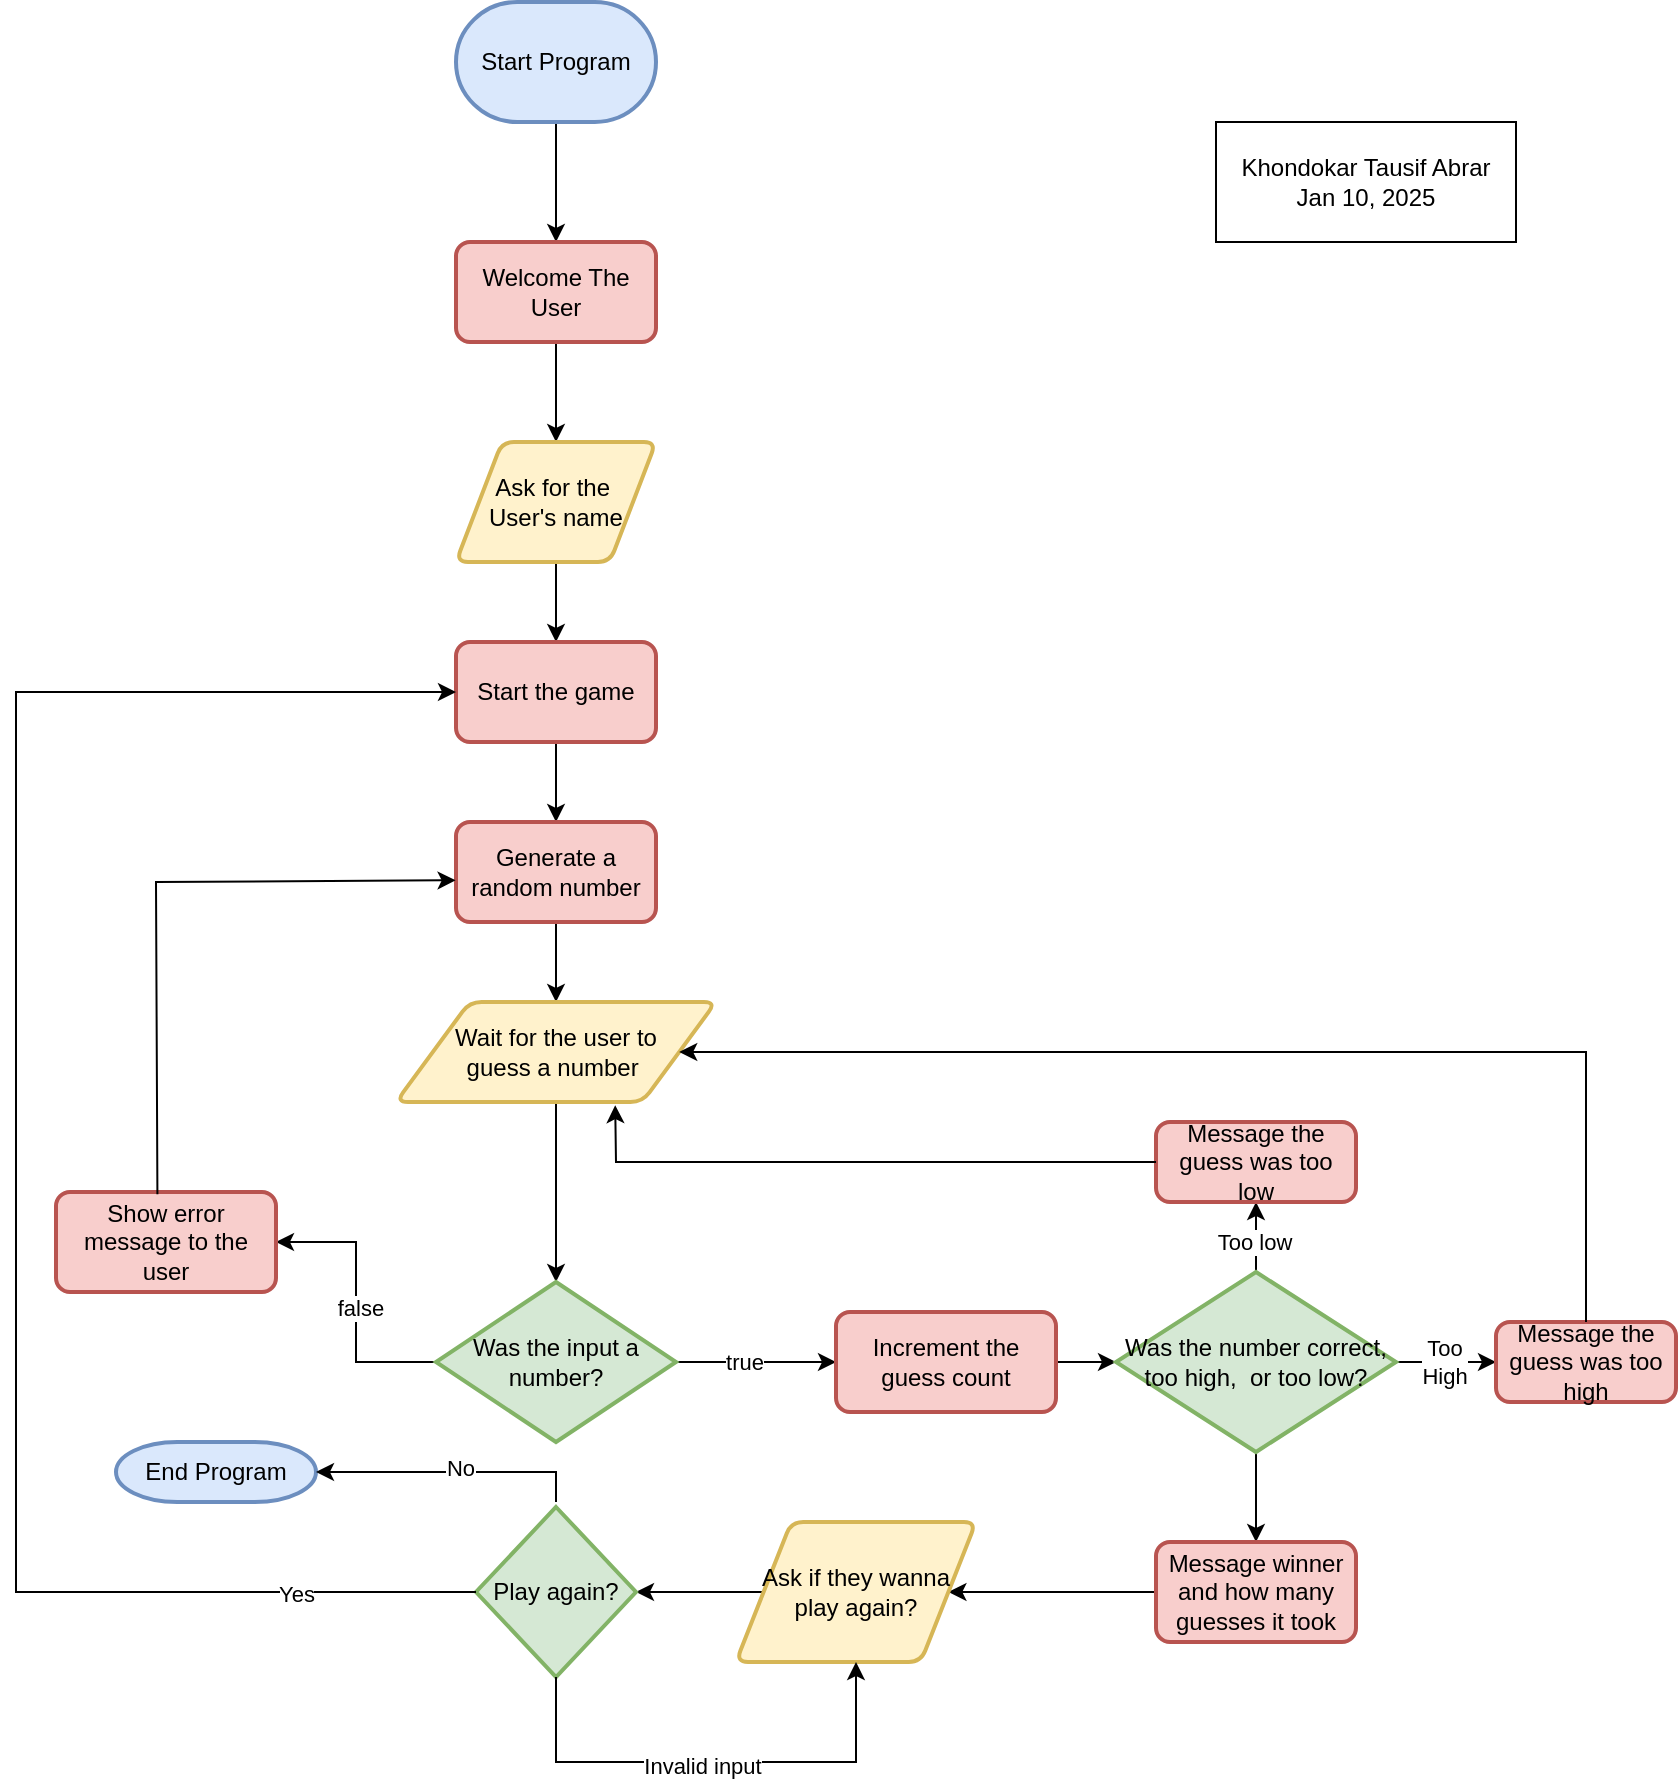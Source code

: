 <mxfile version="26.0.5" pages="2">
  <diagram name="Page-1" id="GLW8c_1t5__nLKYOCE-P">
    <mxGraphModel dx="1969" dy="2062" grid="1" gridSize="10" guides="1" tooltips="1" connect="1" arrows="1" fold="1" page="1" pageScale="1" pageWidth="850" pageHeight="1100" math="0" shadow="0">
      <root>
        <mxCell id="0" />
        <mxCell id="1" parent="0" />
        <mxCell id="VSiDqnvcc4yCZC9cXvVB-6" value="" style="edgeStyle=orthogonalEdgeStyle;rounded=0;orthogonalLoop=1;jettySize=auto;html=1;" edge="1" parent="1" source="VSiDqnvcc4yCZC9cXvVB-3" target="VSiDqnvcc4yCZC9cXvVB-5">
          <mxGeometry relative="1" as="geometry" />
        </mxCell>
        <mxCell id="VSiDqnvcc4yCZC9cXvVB-3" value="Start Program" style="strokeWidth=2;html=1;shape=mxgraph.flowchart.terminator;whiteSpace=wrap;fillColor=#dae8fc;strokeColor=#6c8ebf;" vertex="1" parent="1">
          <mxGeometry x="230" width="100" height="60" as="geometry" />
        </mxCell>
        <mxCell id="VSiDqnvcc4yCZC9cXvVB-4" value="End Program" style="strokeWidth=2;html=1;shape=mxgraph.flowchart.terminator;whiteSpace=wrap;fillColor=#dae8fc;strokeColor=#6c8ebf;" vertex="1" parent="1">
          <mxGeometry x="60" y="720" width="100" height="30" as="geometry" />
        </mxCell>
        <mxCell id="VSiDqnvcc4yCZC9cXvVB-8" style="edgeStyle=orthogonalEdgeStyle;rounded=0;orthogonalLoop=1;jettySize=auto;html=1;entryX=0.5;entryY=0;entryDx=0;entryDy=0;" edge="1" parent="1" source="VSiDqnvcc4yCZC9cXvVB-5" target="VSiDqnvcc4yCZC9cXvVB-7">
          <mxGeometry relative="1" as="geometry" />
        </mxCell>
        <mxCell id="VSiDqnvcc4yCZC9cXvVB-5" value="Welcome The User" style="rounded=1;whiteSpace=wrap;html=1;absoluteArcSize=1;arcSize=14;strokeWidth=2;fillColor=#f8cecc;strokeColor=#b85450;" vertex="1" parent="1">
          <mxGeometry x="230" y="120" width="100" height="50" as="geometry" />
        </mxCell>
        <mxCell id="VSiDqnvcc4yCZC9cXvVB-10" value="" style="edgeStyle=orthogonalEdgeStyle;rounded=0;orthogonalLoop=1;jettySize=auto;html=1;" edge="1" parent="1" source="VSiDqnvcc4yCZC9cXvVB-7" target="VSiDqnvcc4yCZC9cXvVB-9">
          <mxGeometry relative="1" as="geometry" />
        </mxCell>
        <mxCell id="VSiDqnvcc4yCZC9cXvVB-7" value="Ask for the&amp;nbsp;&lt;div&gt;User&#39;s name&lt;/div&gt;" style="shape=parallelogram;html=1;strokeWidth=2;perimeter=parallelogramPerimeter;whiteSpace=wrap;rounded=1;arcSize=12;size=0.23;fillColor=#fff2cc;strokeColor=#d6b656;" vertex="1" parent="1">
          <mxGeometry x="230" y="220" width="100" height="60" as="geometry" />
        </mxCell>
        <mxCell id="VSiDqnvcc4yCZC9cXvVB-15" value="" style="edgeStyle=orthogonalEdgeStyle;rounded=0;orthogonalLoop=1;jettySize=auto;html=1;" edge="1" parent="1" source="VSiDqnvcc4yCZC9cXvVB-9" target="VSiDqnvcc4yCZC9cXvVB-14">
          <mxGeometry relative="1" as="geometry" />
        </mxCell>
        <mxCell id="VSiDqnvcc4yCZC9cXvVB-9" value="Start the game" style="rounded=1;whiteSpace=wrap;html=1;absoluteArcSize=1;arcSize=14;strokeWidth=2;fillColor=#f8cecc;strokeColor=#b85450;" vertex="1" parent="1">
          <mxGeometry x="230" y="320" width="100" height="50" as="geometry" />
        </mxCell>
        <mxCell id="VSiDqnvcc4yCZC9cXvVB-17" value="" style="edgeStyle=orthogonalEdgeStyle;rounded=0;orthogonalLoop=1;jettySize=auto;html=1;" edge="1" parent="1" source="VSiDqnvcc4yCZC9cXvVB-14" target="VSiDqnvcc4yCZC9cXvVB-16">
          <mxGeometry relative="1" as="geometry" />
        </mxCell>
        <mxCell id="VSiDqnvcc4yCZC9cXvVB-14" value="Generate a&lt;div&gt;random number&lt;/div&gt;" style="rounded=1;whiteSpace=wrap;html=1;absoluteArcSize=1;arcSize=14;strokeWidth=2;fillColor=#f8cecc;strokeColor=#b85450;" vertex="1" parent="1">
          <mxGeometry x="230" y="410" width="100" height="50" as="geometry" />
        </mxCell>
        <mxCell id="VSiDqnvcc4yCZC9cXvVB-20" value="" style="edgeStyle=orthogonalEdgeStyle;rounded=0;orthogonalLoop=1;jettySize=auto;html=1;" edge="1" parent="1" source="VSiDqnvcc4yCZC9cXvVB-16" target="VSiDqnvcc4yCZC9cXvVB-19">
          <mxGeometry relative="1" as="geometry" />
        </mxCell>
        <mxCell id="VSiDqnvcc4yCZC9cXvVB-16" value="Wait for the user to&lt;div&gt;guess a number&amp;nbsp;&lt;/div&gt;" style="shape=parallelogram;html=1;strokeWidth=2;perimeter=parallelogramPerimeter;whiteSpace=wrap;rounded=1;arcSize=12;size=0.23;fillColor=#fff2cc;strokeColor=#d6b656;" vertex="1" parent="1">
          <mxGeometry x="200" y="500" width="160" height="50" as="geometry" />
        </mxCell>
        <mxCell id="VSiDqnvcc4yCZC9cXvVB-22" value="" style="edgeStyle=orthogonalEdgeStyle;rounded=0;orthogonalLoop=1;jettySize=auto;html=1;" edge="1" parent="1" source="VSiDqnvcc4yCZC9cXvVB-19" target="VSiDqnvcc4yCZC9cXvVB-21">
          <mxGeometry relative="1" as="geometry" />
        </mxCell>
        <mxCell id="VSiDqnvcc4yCZC9cXvVB-24" value="false" style="edgeLabel;html=1;align=center;verticalAlign=middle;resizable=0;points=[];" vertex="1" connectable="0" parent="VSiDqnvcc4yCZC9cXvVB-22">
          <mxGeometry x="-0.006" y="-2" relative="1" as="geometry">
            <mxPoint y="2" as="offset" />
          </mxGeometry>
        </mxCell>
        <mxCell id="VSiDqnvcc4yCZC9cXvVB-26" value="" style="edgeStyle=orthogonalEdgeStyle;rounded=0;orthogonalLoop=1;jettySize=auto;html=1;" edge="1" parent="1" source="VSiDqnvcc4yCZC9cXvVB-19" target="VSiDqnvcc4yCZC9cXvVB-25">
          <mxGeometry relative="1" as="geometry" />
        </mxCell>
        <mxCell id="VSiDqnvcc4yCZC9cXvVB-27" value="true" style="edgeLabel;html=1;align=center;verticalAlign=middle;resizable=0;points=[];" vertex="1" connectable="0" parent="VSiDqnvcc4yCZC9cXvVB-26">
          <mxGeometry x="-0.161" relative="1" as="geometry">
            <mxPoint as="offset" />
          </mxGeometry>
        </mxCell>
        <mxCell id="VSiDqnvcc4yCZC9cXvVB-19" value="Was the input a number?" style="strokeWidth=2;html=1;shape=mxgraph.flowchart.decision;whiteSpace=wrap;fillColor=#d5e8d4;strokeColor=#82b366;" vertex="1" parent="1">
          <mxGeometry x="220" y="640" width="120" height="80" as="geometry" />
        </mxCell>
        <mxCell id="VSiDqnvcc4yCZC9cXvVB-21" value="Show error message to the user" style="rounded=1;whiteSpace=wrap;html=1;absoluteArcSize=1;arcSize=14;strokeWidth=2;fillColor=#f8cecc;strokeColor=#b85450;" vertex="1" parent="1">
          <mxGeometry x="30" y="595" width="110" height="50" as="geometry" />
        </mxCell>
        <mxCell id="VSiDqnvcc4yCZC9cXvVB-30" value="" style="edgeStyle=orthogonalEdgeStyle;rounded=0;orthogonalLoop=1;jettySize=auto;html=1;" edge="1" parent="1" source="VSiDqnvcc4yCZC9cXvVB-25" target="VSiDqnvcc4yCZC9cXvVB-29">
          <mxGeometry relative="1" as="geometry" />
        </mxCell>
        <mxCell id="VSiDqnvcc4yCZC9cXvVB-25" value="Increment the guess count" style="rounded=1;whiteSpace=wrap;html=1;absoluteArcSize=1;arcSize=14;strokeWidth=2;fillColor=#f8cecc;strokeColor=#b85450;" vertex="1" parent="1">
          <mxGeometry x="420" y="655" width="110" height="50" as="geometry" />
        </mxCell>
        <mxCell id="VSiDqnvcc4yCZC9cXvVB-33" value="" style="edgeStyle=orthogonalEdgeStyle;rounded=0;orthogonalLoop=1;jettySize=auto;html=1;" edge="1" parent="1" source="VSiDqnvcc4yCZC9cXvVB-29" target="VSiDqnvcc4yCZC9cXvVB-31">
          <mxGeometry relative="1" as="geometry" />
        </mxCell>
        <mxCell id="VSiDqnvcc4yCZC9cXvVB-34" value="Too low" style="edgeLabel;html=1;align=center;verticalAlign=middle;resizable=0;points=[];" vertex="1" connectable="0" parent="VSiDqnvcc4yCZC9cXvVB-33">
          <mxGeometry x="-0.323" y="1" relative="1" as="geometry">
            <mxPoint as="offset" />
          </mxGeometry>
        </mxCell>
        <mxCell id="VSiDqnvcc4yCZC9cXvVB-37" value="" style="edgeStyle=orthogonalEdgeStyle;rounded=0;orthogonalLoop=1;jettySize=auto;html=1;" edge="1" parent="1" source="VSiDqnvcc4yCZC9cXvVB-29" target="VSiDqnvcc4yCZC9cXvVB-36">
          <mxGeometry relative="1" as="geometry" />
        </mxCell>
        <mxCell id="VSiDqnvcc4yCZC9cXvVB-38" value="Too&lt;div&gt;High&lt;/div&gt;" style="edgeLabel;html=1;align=center;verticalAlign=middle;resizable=0;points=[];" vertex="1" connectable="0" parent="VSiDqnvcc4yCZC9cXvVB-37">
          <mxGeometry x="-0.05" relative="1" as="geometry">
            <mxPoint as="offset" />
          </mxGeometry>
        </mxCell>
        <mxCell id="VSiDqnvcc4yCZC9cXvVB-41" value="" style="edgeStyle=orthogonalEdgeStyle;rounded=0;orthogonalLoop=1;jettySize=auto;html=1;" edge="1" parent="1" source="VSiDqnvcc4yCZC9cXvVB-29" target="VSiDqnvcc4yCZC9cXvVB-40">
          <mxGeometry relative="1" as="geometry" />
        </mxCell>
        <mxCell id="VSiDqnvcc4yCZC9cXvVB-29" value="Was the number correct, too high,&amp;nbsp; or too low?" style="strokeWidth=2;html=1;shape=mxgraph.flowchart.decision;whiteSpace=wrap;fillColor=#d5e8d4;strokeColor=#82b366;" vertex="1" parent="1">
          <mxGeometry x="560" y="635" width="140" height="90" as="geometry" />
        </mxCell>
        <mxCell id="VSiDqnvcc4yCZC9cXvVB-31" value="Message the guess was too low" style="rounded=1;whiteSpace=wrap;html=1;absoluteArcSize=1;arcSize=14;strokeWidth=2;fillColor=#f8cecc;strokeColor=#b85450;" vertex="1" parent="1">
          <mxGeometry x="580" y="560" width="100" height="40" as="geometry" />
        </mxCell>
        <mxCell id="VSiDqnvcc4yCZC9cXvVB-32" value="" style="endArrow=classic;html=1;rounded=0;exitX=0.461;exitY=0.022;exitDx=0;exitDy=0;exitPerimeter=0;entryX=-0.002;entryY=0.583;entryDx=0;entryDy=0;entryPerimeter=0;" edge="1" parent="1" source="VSiDqnvcc4yCZC9cXvVB-21" target="VSiDqnvcc4yCZC9cXvVB-14">
          <mxGeometry width="50" height="50" relative="1" as="geometry">
            <mxPoint x="90" y="550" as="sourcePoint" />
            <mxPoint x="140" y="500" as="targetPoint" />
            <Array as="points">
              <mxPoint x="80" y="440" />
            </Array>
          </mxGeometry>
        </mxCell>
        <mxCell id="VSiDqnvcc4yCZC9cXvVB-35" value="" style="endArrow=classic;html=1;rounded=0;exitX=0;exitY=0.5;exitDx=0;exitDy=0;entryX=0.685;entryY=1.032;entryDx=0;entryDy=0;entryPerimeter=0;" edge="1" parent="1" source="VSiDqnvcc4yCZC9cXvVB-31" target="VSiDqnvcc4yCZC9cXvVB-16">
          <mxGeometry width="50" height="50" relative="1" as="geometry">
            <mxPoint x="360" y="560" as="sourcePoint" />
            <mxPoint x="410" y="510" as="targetPoint" />
            <Array as="points">
              <mxPoint x="310" y="580" />
            </Array>
          </mxGeometry>
        </mxCell>
        <mxCell id="VSiDqnvcc4yCZC9cXvVB-36" value="Message the guess was too high" style="rounded=1;whiteSpace=wrap;html=1;absoluteArcSize=1;arcSize=14;strokeWidth=2;fillColor=#f8cecc;strokeColor=#b85450;" vertex="1" parent="1">
          <mxGeometry x="750" y="660" width="90" height="40" as="geometry" />
        </mxCell>
        <mxCell id="VSiDqnvcc4yCZC9cXvVB-39" value="" style="endArrow=classic;html=1;rounded=0;exitX=0.5;exitY=0;exitDx=0;exitDy=0;entryX=1;entryY=0.5;entryDx=0;entryDy=0;" edge="1" parent="1" source="VSiDqnvcc4yCZC9cXvVB-36" target="VSiDqnvcc4yCZC9cXvVB-16">
          <mxGeometry width="50" height="50" relative="1" as="geometry">
            <mxPoint x="710" y="620" as="sourcePoint" />
            <mxPoint x="760" y="570" as="targetPoint" />
            <Array as="points">
              <mxPoint x="795" y="525" />
            </Array>
          </mxGeometry>
        </mxCell>
        <mxCell id="VSiDqnvcc4yCZC9cXvVB-43" value="" style="edgeStyle=orthogonalEdgeStyle;rounded=0;orthogonalLoop=1;jettySize=auto;html=1;" edge="1" parent="1" source="VSiDqnvcc4yCZC9cXvVB-40" target="VSiDqnvcc4yCZC9cXvVB-42">
          <mxGeometry relative="1" as="geometry" />
        </mxCell>
        <mxCell id="VSiDqnvcc4yCZC9cXvVB-40" value="Message winner and how many guesses it took" style="rounded=1;whiteSpace=wrap;html=1;absoluteArcSize=1;arcSize=14;strokeWidth=2;fillColor=#f8cecc;strokeColor=#b85450;" vertex="1" parent="1">
          <mxGeometry x="580" y="770" width="100" height="50" as="geometry" />
        </mxCell>
        <mxCell id="VSiDqnvcc4yCZC9cXvVB-47" value="" style="edgeStyle=orthogonalEdgeStyle;rounded=0;orthogonalLoop=1;jettySize=auto;html=1;" edge="1" parent="1" source="VSiDqnvcc4yCZC9cXvVB-42" target="VSiDqnvcc4yCZC9cXvVB-44">
          <mxGeometry relative="1" as="geometry" />
        </mxCell>
        <mxCell id="VSiDqnvcc4yCZC9cXvVB-42" value="Ask if they wanna play again?" style="shape=parallelogram;html=1;strokeWidth=2;perimeter=parallelogramPerimeter;whiteSpace=wrap;rounded=1;arcSize=12;size=0.23;fillColor=#fff2cc;strokeColor=#d6b656;" vertex="1" parent="1">
          <mxGeometry x="370" y="760" width="120" height="70" as="geometry" />
        </mxCell>
        <mxCell id="VSiDqnvcc4yCZC9cXvVB-44" value="Play again?" style="strokeWidth=2;html=1;shape=mxgraph.flowchart.decision;whiteSpace=wrap;fillColor=#d5e8d4;strokeColor=#82b366;" vertex="1" parent="1">
          <mxGeometry x="240" y="752.5" width="80" height="85" as="geometry" />
        </mxCell>
        <mxCell id="VSiDqnvcc4yCZC9cXvVB-49" value="" style="endArrow=classic;html=1;rounded=0;entryX=0;entryY=0.5;entryDx=0;entryDy=0;exitX=0;exitY=0.5;exitDx=0;exitDy=0;exitPerimeter=0;" edge="1" parent="1" source="VSiDqnvcc4yCZC9cXvVB-44" target="VSiDqnvcc4yCZC9cXvVB-9">
          <mxGeometry width="50" height="50" relative="1" as="geometry">
            <mxPoint x="280" y="840" as="sourcePoint" />
            <mxPoint x="420" y="570" as="targetPoint" />
            <Array as="points">
              <mxPoint x="10" y="795" />
              <mxPoint x="10" y="345" />
            </Array>
          </mxGeometry>
        </mxCell>
        <mxCell id="VSiDqnvcc4yCZC9cXvVB-51" value="Yes" style="edgeLabel;html=1;align=center;verticalAlign=middle;resizable=0;points=[];" vertex="1" connectable="0" parent="VSiDqnvcc4yCZC9cXvVB-49">
          <mxGeometry x="-0.8" y="1" relative="1" as="geometry">
            <mxPoint as="offset" />
          </mxGeometry>
        </mxCell>
        <mxCell id="VSiDqnvcc4yCZC9cXvVB-50" value="" style="endArrow=classic;html=1;rounded=0;exitX=0.5;exitY=1;exitDx=0;exitDy=0;exitPerimeter=0;entryX=0.5;entryY=1;entryDx=0;entryDy=0;" edge="1" parent="1" source="VSiDqnvcc4yCZC9cXvVB-44" target="VSiDqnvcc4yCZC9cXvVB-42">
          <mxGeometry width="50" height="50" relative="1" as="geometry">
            <mxPoint x="320" y="710" as="sourcePoint" />
            <mxPoint x="370" y="660" as="targetPoint" />
            <Array as="points">
              <mxPoint x="280" y="880" />
              <mxPoint x="430" y="880" />
            </Array>
          </mxGeometry>
        </mxCell>
        <mxCell id="VSiDqnvcc4yCZC9cXvVB-52" value="Invalid input" style="edgeLabel;html=1;align=center;verticalAlign=middle;resizable=0;points=[];" vertex="1" connectable="0" parent="VSiDqnvcc4yCZC9cXvVB-50">
          <mxGeometry x="-0.047" y="-2" relative="1" as="geometry">
            <mxPoint as="offset" />
          </mxGeometry>
        </mxCell>
        <mxCell id="VSiDqnvcc4yCZC9cXvVB-53" value="" style="endArrow=classic;html=1;rounded=0;entryX=1;entryY=0.5;entryDx=0;entryDy=0;entryPerimeter=0;" edge="1" parent="1" target="VSiDqnvcc4yCZC9cXvVB-4">
          <mxGeometry width="50" height="50" relative="1" as="geometry">
            <mxPoint x="280" y="750" as="sourcePoint" />
            <mxPoint x="350" y="630" as="targetPoint" />
            <Array as="points">
              <mxPoint x="280" y="735" />
            </Array>
          </mxGeometry>
        </mxCell>
        <mxCell id="VSiDqnvcc4yCZC9cXvVB-55" value="No" style="edgeLabel;html=1;align=center;verticalAlign=middle;resizable=0;points=[];" vertex="1" connectable="0" parent="VSiDqnvcc4yCZC9cXvVB-53">
          <mxGeometry x="-0.059" y="-2" relative="1" as="geometry">
            <mxPoint as="offset" />
          </mxGeometry>
        </mxCell>
        <mxCell id="VSiDqnvcc4yCZC9cXvVB-54" value="Khondokar Tausif Abrar&lt;div&gt;Jan 10, 2025&lt;/div&gt;" style="rounded=0;whiteSpace=wrap;html=1;" vertex="1" parent="1">
          <mxGeometry x="610" y="60" width="150" height="60" as="geometry" />
        </mxCell>
      </root>
    </mxGraphModel>
  </diagram>
  <diagram id="Ria8-yFYI9uPYm6kZeYt" name="Page-2">
    <mxGraphModel dx="989" dy="564" grid="1" gridSize="10" guides="1" tooltips="1" connect="1" arrows="1" fold="1" page="1" pageScale="1" pageWidth="850" pageHeight="1100" math="0" shadow="0">
      <root>
        <mxCell id="0" />
        <mxCell id="1" parent="0" />
        <mxCell id="zsn1jiHarrCaxmRhMZCs-1" value="" style="edgeStyle=orthogonalEdgeStyle;rounded=0;orthogonalLoop=1;jettySize=auto;html=1;" edge="1" parent="1" source="APQxBKCz7OniqQJ-Yc50-1">
          <mxGeometry relative="1" as="geometry">
            <mxPoint x="280" y="90" as="targetPoint" />
          </mxGeometry>
        </mxCell>
        <mxCell id="APQxBKCz7OniqQJ-Yc50-1" value="Start" style="strokeWidth=2;html=1;shape=mxgraph.flowchart.start_1;whiteSpace=wrap;fillColor=#dae8fc;strokeColor=#6c8ebf;" vertex="1" parent="1">
          <mxGeometry x="230" y="10" width="100" height="40" as="geometry" />
        </mxCell>
        <mxCell id="APQxBKCz7OniqQJ-Yc50-4" value="" style="edgeStyle=orthogonalEdgeStyle;rounded=0;orthogonalLoop=1;jettySize=auto;html=1;" edge="1" parent="1" target="APQxBKCz7OniqQJ-Yc50-3">
          <mxGeometry relative="1" as="geometry">
            <mxPoint x="330" y="120" as="sourcePoint" />
          </mxGeometry>
        </mxCell>
        <mxCell id="APQxBKCz7OniqQJ-Yc50-5" value="No" style="edgeLabel;html=1;align=center;verticalAlign=middle;resizable=0;points=[];" vertex="1" connectable="0" parent="APQxBKCz7OniqQJ-Yc50-4">
          <mxGeometry x="-0.29" y="1" relative="1" as="geometry">
            <mxPoint x="9" y="1" as="offset" />
          </mxGeometry>
        </mxCell>
        <mxCell id="APQxBKCz7OniqQJ-Yc50-3" value="Go shopping for missing items" style="rounded=1;whiteSpace=wrap;html=1;absoluteArcSize=1;arcSize=14;strokeWidth=2;" vertex="1" parent="1">
          <mxGeometry x="390" y="90" width="100" height="60" as="geometry" />
        </mxCell>
        <mxCell id="l5PnomMENzgE7Xvc3_1W-1" style="edgeStyle=orthogonalEdgeStyle;rounded=0;orthogonalLoop=1;jettySize=auto;html=1;exitX=0.5;exitY=0;exitDx=0;exitDy=0;entryX=1;entryY=0.5;entryDx=0;entryDy=0;entryPerimeter=0;" edge="1" parent="1" source="APQxBKCz7OniqQJ-Yc50-3" target="APQxBKCz7OniqQJ-Yc50-1">
          <mxGeometry relative="1" as="geometry" />
        </mxCell>
        <mxCell id="m5gj1vtc1GyIMq31KxQP-2" value="" style="edgeStyle=orthogonalEdgeStyle;rounded=0;orthogonalLoop=1;jettySize=auto;html=1;" edge="1" parent="1" source="l5PnomMENzgE7Xvc3_1W-2" target="m5gj1vtc1GyIMq31KxQP-1">
          <mxGeometry relative="1" as="geometry" />
        </mxCell>
        <mxCell id="m5gj1vtc1GyIMq31KxQP-10" value="Yes" style="edgeLabel;html=1;align=center;verticalAlign=middle;resizable=0;points=[];" vertex="1" connectable="0" parent="m5gj1vtc1GyIMq31KxQP-2">
          <mxGeometry x="-0.704" relative="1" as="geometry">
            <mxPoint as="offset" />
          </mxGeometry>
        </mxCell>
        <mxCell id="l5PnomMENzgE7Xvc3_1W-2" value="Check if I have all ingredients" style="strokeWidth=2;html=1;shape=mxgraph.flowchart.decision;whiteSpace=wrap;fillColor=#d5e8d4;strokeColor=#82b366;" vertex="1" parent="1">
          <mxGeometry x="215" y="90" width="130" height="60" as="geometry" />
        </mxCell>
        <mxCell id="m5gj1vtc1GyIMq31KxQP-4" style="edgeStyle=orthogonalEdgeStyle;rounded=0;orthogonalLoop=1;jettySize=auto;html=1;exitX=0.25;exitY=1;exitDx=0;exitDy=0;" edge="1" parent="1" source="m5gj1vtc1GyIMq31KxQP-1" target="m5gj1vtc1GyIMq31KxQP-3">
          <mxGeometry relative="1" as="geometry" />
        </mxCell>
        <mxCell id="m5gj1vtc1GyIMq31KxQP-12" style="edgeStyle=orthogonalEdgeStyle;rounded=0;orthogonalLoop=1;jettySize=auto;html=1;exitX=0.75;exitY=1;exitDx=0;exitDy=0;entryX=0.5;entryY=0;entryDx=0;entryDy=0;" edge="1" parent="1" source="m5gj1vtc1GyIMq31KxQP-1" target="m5gj1vtc1GyIMq31KxQP-9">
          <mxGeometry relative="1" as="geometry" />
        </mxCell>
        <mxCell id="m5gj1vtc1GyIMq31KxQP-1" value="&lt;font style=&quot;font-size: 12px;&quot; face=&quot;Arial, Helvetica, sans-serif&quot;&gt;&lt;span style=&quot;background-color: rgb(255, 255, 255);&quot;&gt;Pre-heat oven to 175&amp;nbsp;degrees celcius.&lt;/span&gt;&lt;/font&gt;" style="rounded=1;whiteSpace=wrap;html=1;absoluteArcSize=1;arcSize=14;strokeWidth=2;" vertex="1" parent="1">
          <mxGeometry x="230" y="180" width="100" height="50" as="geometry" />
        </mxCell>
        <mxCell id="m5gj1vtc1GyIMq31KxQP-6" value="" style="edgeStyle=orthogonalEdgeStyle;rounded=0;orthogonalLoop=1;jettySize=auto;html=1;" edge="1" parent="1" source="m5gj1vtc1GyIMq31KxQP-3" target="m5gj1vtc1GyIMq31KxQP-5">
          <mxGeometry relative="1" as="geometry" />
        </mxCell>
        <mxCell id="m5gj1vtc1GyIMq31KxQP-3" value="Cream together butter, granulated sugar, brown sugar" style="rounded=1;whiteSpace=wrap;html=1;absoluteArcSize=1;arcSize=14;strokeWidth=2;" vertex="1" parent="1">
          <mxGeometry x="80" y="270" width="110" height="60" as="geometry" />
        </mxCell>
        <mxCell id="m5gj1vtc1GyIMq31KxQP-11" value="" style="edgeStyle=orthogonalEdgeStyle;rounded=0;orthogonalLoop=1;jettySize=auto;html=1;" edge="1" parent="1" source="m5gj1vtc1GyIMq31KxQP-5" target="m5gj1vtc1GyIMq31KxQP-7">
          <mxGeometry relative="1" as="geometry" />
        </mxCell>
        <mxCell id="m5gj1vtc1GyIMq31KxQP-5" value="Beat both eggs one after another." style="rounded=1;whiteSpace=wrap;html=1;absoluteArcSize=1;arcSize=14;strokeWidth=2;" vertex="1" parent="1">
          <mxGeometry x="80" y="360" width="110" height="40" as="geometry" />
        </mxCell>
        <mxCell id="m5gj1vtc1GyIMq31KxQP-14" value="" style="edgeStyle=orthogonalEdgeStyle;rounded=0;orthogonalLoop=1;jettySize=auto;html=1;" edge="1" parent="1" source="m5gj1vtc1GyIMq31KxQP-7" target="m5gj1vtc1GyIMq31KxQP-13">
          <mxGeometry relative="1" as="geometry" />
        </mxCell>
        <mxCell id="m5gj1vtc1GyIMq31KxQP-7" value="Stir in the vanilla extract." style="rounded=1;whiteSpace=wrap;html=1;absoluteArcSize=1;arcSize=14;strokeWidth=2;" vertex="1" parent="1">
          <mxGeometry x="80" y="420" width="110" height="50" as="geometry" />
        </mxCell>
        <mxCell id="m5gj1vtc1GyIMq31KxQP-15" style="edgeStyle=orthogonalEdgeStyle;rounded=0;orthogonalLoop=1;jettySize=auto;html=1;exitX=0.5;exitY=1;exitDx=0;exitDy=0;entryX=0.5;entryY=0;entryDx=0;entryDy=0;" edge="1" parent="1" source="m5gj1vtc1GyIMq31KxQP-9" target="m5gj1vtc1GyIMq31KxQP-13">
          <mxGeometry relative="1" as="geometry" />
        </mxCell>
        <mxCell id="m5gj1vtc1GyIMq31KxQP-9" value="Combine flour, baking soda, baking powder, and salt.&amp;nbsp;" style="rounded=1;whiteSpace=wrap;html=1;absoluteArcSize=1;arcSize=14;strokeWidth=2;" vertex="1" parent="1">
          <mxGeometry x="370" y="270" width="110" height="60" as="geometry" />
        </mxCell>
        <mxCell id="Glk3QuI6mSAzSOJim_G_-2" value="" style="edgeStyle=orthogonalEdgeStyle;rounded=0;orthogonalLoop=1;jettySize=auto;html=1;" edge="1" parent="1" source="m5gj1vtc1GyIMq31KxQP-13">
          <mxGeometry relative="1" as="geometry">
            <mxPoint x="440.0" y="445" as="targetPoint" />
          </mxGeometry>
        </mxCell>
        <mxCell id="Glk3QuI6mSAzSOJim_G_-14" value="" style="edgeStyle=orthogonalEdgeStyle;rounded=0;orthogonalLoop=1;jettySize=auto;html=1;" edge="1" parent="1" source="m5gj1vtc1GyIMq31KxQP-13" target="Glk3QuI6mSAzSOJim_G_-13">
          <mxGeometry relative="1" as="geometry" />
        </mxCell>
        <mxCell id="m5gj1vtc1GyIMq31KxQP-13" value="Gradually blend dry ingredients to the wet mixture." style="rounded=1;whiteSpace=wrap;html=1;" vertex="1" parent="1">
          <mxGeometry x="260" y="415" width="120" height="60" as="geometry" />
        </mxCell>
        <mxCell id="Glk3QuI6mSAzSOJim_G_-4" value="" style="edgeStyle=orthogonalEdgeStyle;rounded=0;orthogonalLoop=1;jettySize=auto;html=1;" edge="1" parent="1" target="Glk3QuI6mSAzSOJim_G_-3">
          <mxGeometry relative="1" as="geometry">
            <mxPoint x="560.0" y="445" as="sourcePoint" />
          </mxGeometry>
        </mxCell>
        <mxCell id="Glk3QuI6mSAzSOJim_G_-5" value="No" style="edgeLabel;html=1;align=center;verticalAlign=middle;resizable=0;points=[];" vertex="1" connectable="0" parent="Glk3QuI6mSAzSOJim_G_-4">
          <mxGeometry x="-0.194" y="2" relative="1" as="geometry">
            <mxPoint as="offset" />
          </mxGeometry>
        </mxCell>
        <mxCell id="Glk3QuI6mSAzSOJim_G_-7" value="" style="edgeStyle=orthogonalEdgeStyle;rounded=0;orthogonalLoop=1;jettySize=auto;html=1;" edge="1" parent="1" target="Glk3QuI6mSAzSOJim_G_-6">
          <mxGeometry relative="1" as="geometry">
            <mxPoint x="500.0" y="475" as="sourcePoint" />
          </mxGeometry>
        </mxCell>
        <mxCell id="Glk3QuI6mSAzSOJim_G_-8" value="Yes" style="edgeLabel;html=1;align=center;verticalAlign=middle;resizable=0;points=[];" vertex="1" connectable="0" parent="Glk3QuI6mSAzSOJim_G_-7">
          <mxGeometry x="-0.258" y="-2" relative="1" as="geometry">
            <mxPoint x="2" y="8" as="offset" />
          </mxGeometry>
        </mxCell>
        <mxCell id="Glk3QuI6mSAzSOJim_G_-3" value="Wait till preheated to the perfect temperature." style="whiteSpace=wrap;html=1;rounded=1;arcSize=14;strokeWidth=2;" vertex="1" parent="1">
          <mxGeometry x="620" y="415" width="120" height="60" as="geometry" />
        </mxCell>
        <mxCell id="Glk3QuI6mSAzSOJim_G_-19" value="" style="edgeStyle=orthogonalEdgeStyle;rounded=0;orthogonalLoop=1;jettySize=auto;html=1;" edge="1" parent="1" source="Glk3QuI6mSAzSOJim_G_-6" target="Glk3QuI6mSAzSOJim_G_-18">
          <mxGeometry relative="1" as="geometry" />
        </mxCell>
        <mxCell id="Glk3QuI6mSAzSOJim_G_-6" value="&lt;span style=&quot;font-family: Arial, Helvetica, sans-serif; text-align: left; background-color: rgb(255, 255, 255);&quot;&gt;&lt;font style=&quot;font-size: 12px;&quot;&gt;Drop rounded spoonfuls of dough onto ungreased baking sheets&lt;/font&gt;&lt;/span&gt;" style="whiteSpace=wrap;html=1;rounded=1;arcSize=14;strokeWidth=2;" vertex="1" parent="1">
          <mxGeometry x="440" y="520.5" width="120" height="60" as="geometry" />
        </mxCell>
        <mxCell id="Glk3QuI6mSAzSOJim_G_-17" value="" style="edgeStyle=orthogonalEdgeStyle;rounded=0;orthogonalLoop=1;jettySize=auto;html=1;" edge="1" parent="1" source="Glk3QuI6mSAzSOJim_G_-13" target="Glk3QuI6mSAzSOJim_G_-6">
          <mxGeometry relative="1" as="geometry" />
        </mxCell>
        <mxCell id="Glk3QuI6mSAzSOJim_G_-13" value="Fold in the chocolate chips." style="whiteSpace=wrap;html=1;rounded=1;" vertex="1" parent="1">
          <mxGeometry x="260" y="528" width="120" height="45" as="geometry" />
        </mxCell>
        <mxCell id="Glk3QuI6mSAzSOJim_G_-25" value="" style="edgeStyle=orthogonalEdgeStyle;rounded=0;orthogonalLoop=1;jettySize=auto;html=1;" edge="1" parent="1" source="Glk3QuI6mSAzSOJim_G_-18">
          <mxGeometry relative="1" as="geometry">
            <mxPoint x="500.0" y="750" as="targetPoint" />
          </mxGeometry>
        </mxCell>
        <mxCell id="Glk3QuI6mSAzSOJim_G_-18" value="Bake for 10-12 minutes." style="rounded=1;whiteSpace=wrap;html=1;arcSize=14;strokeWidth=2;" vertex="1" parent="1">
          <mxGeometry x="440" y="620" width="120" height="60" as="geometry" />
        </mxCell>
        <mxCell id="Glk3QuI6mSAzSOJim_G_-21" value="" style="edgeStyle=orthogonalEdgeStyle;rounded=0;orthogonalLoop=1;jettySize=auto;html=1;" edge="1" parent="1" source="Glk3QuI6mSAzSOJim_G_-20" target="Glk3QuI6mSAzSOJim_G_-6">
          <mxGeometry relative="1" as="geometry" />
        </mxCell>
        <mxCell id="Glk3QuI6mSAzSOJim_G_-20" value="&lt;br&gt;&lt;span style=&quot;color: rgb(0, 0, 0); font-family: Helvetica; font-size: 12px; font-style: normal; font-variant-ligatures: normal; font-variant-caps: normal; font-weight: 400; letter-spacing: normal; orphans: 2; text-align: center; text-indent: 0px; text-transform: none; widows: 2; word-spacing: 0px; -webkit-text-stroke-width: 0px; white-space: normal; background-color: rgb(251, 251, 251); text-decoration-thickness: initial; text-decoration-style: initial; text-decoration-color: initial; float: none; display: inline !important;&quot;&gt;Check if pre-heated properly&lt;/span&gt;" style="strokeWidth=2;html=1;shape=mxgraph.flowchart.decision;whiteSpace=wrap;" vertex="1" parent="1">
          <mxGeometry x="440" y="400" width="120" height="90" as="geometry" />
        </mxCell>
        <mxCell id="Glk3QuI6mSAzSOJim_G_-23" style="edgeStyle=orthogonalEdgeStyle;rounded=0;orthogonalLoop=1;jettySize=auto;html=1;exitX=0.5;exitY=0;exitDx=0;exitDy=0;entryX=0.5;entryY=0;entryDx=0;entryDy=0;entryPerimeter=0;" edge="1" parent="1" source="Glk3QuI6mSAzSOJim_G_-3" target="Glk3QuI6mSAzSOJim_G_-20">
          <mxGeometry relative="1" as="geometry">
            <Array as="points">
              <mxPoint x="680" y="380" />
              <mxPoint x="500" y="380" />
            </Array>
          </mxGeometry>
        </mxCell>
        <mxCell id="Glk3QuI6mSAzSOJim_G_-28" value="" style="edgeStyle=orthogonalEdgeStyle;rounded=0;orthogonalLoop=1;jettySize=auto;html=1;" edge="1" parent="1" source="Glk3QuI6mSAzSOJim_G_-26" target="Glk3QuI6mSAzSOJim_G_-27">
          <mxGeometry relative="1" as="geometry" />
        </mxCell>
        <mxCell id="Glk3QuI6mSAzSOJim_G_-29" value="No" style="edgeLabel;html=1;align=center;verticalAlign=middle;resizable=0;points=[];" vertex="1" connectable="0" parent="Glk3QuI6mSAzSOJim_G_-28">
          <mxGeometry x="-0.319" y="-1" relative="1" as="geometry">
            <mxPoint as="offset" />
          </mxGeometry>
        </mxCell>
        <mxCell id="Glk3QuI6mSAzSOJim_G_-26" value="Check if the edges are golden brown." style="strokeWidth=2;html=1;shape=mxgraph.flowchart.decision;whiteSpace=wrap;" vertex="1" parent="1">
          <mxGeometry x="430" y="750" width="140" height="80" as="geometry" />
        </mxCell>
        <mxCell id="Glk3QuI6mSAzSOJim_G_-27" value="Bake till golden brown" style="whiteSpace=wrap;html=1;strokeWidth=2;" vertex="1" parent="1">
          <mxGeometry x="440" y="880" width="120" height="60" as="geometry" />
        </mxCell>
      </root>
    </mxGraphModel>
  </diagram>
</mxfile>
